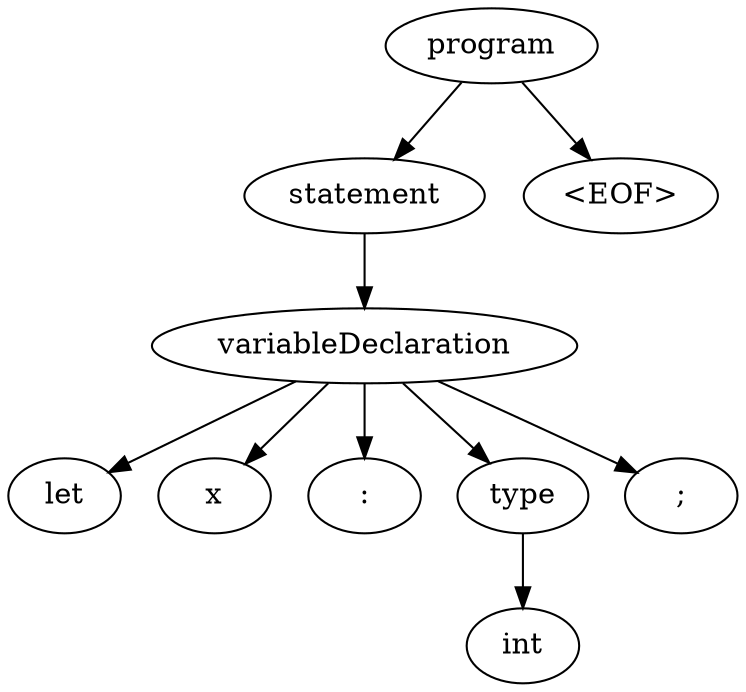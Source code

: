 digraph G {
  0 [label="program"];
  1 [label="statement"];
  0 -> 1;
  2 [label="variableDeclaration"];
  1 -> 2;
  3 [label="let"];
  2 -> 3;
  4 [label="x"];
  2 -> 4;
  5 [label=":"];
  2 -> 5;
  6 [label="type"];
  2 -> 6;
  7 [label="int"];
  6 -> 7;
  8 [label=";"];
  2 -> 8;
  9 [label="<EOF>"];
  0 -> 9;
}

